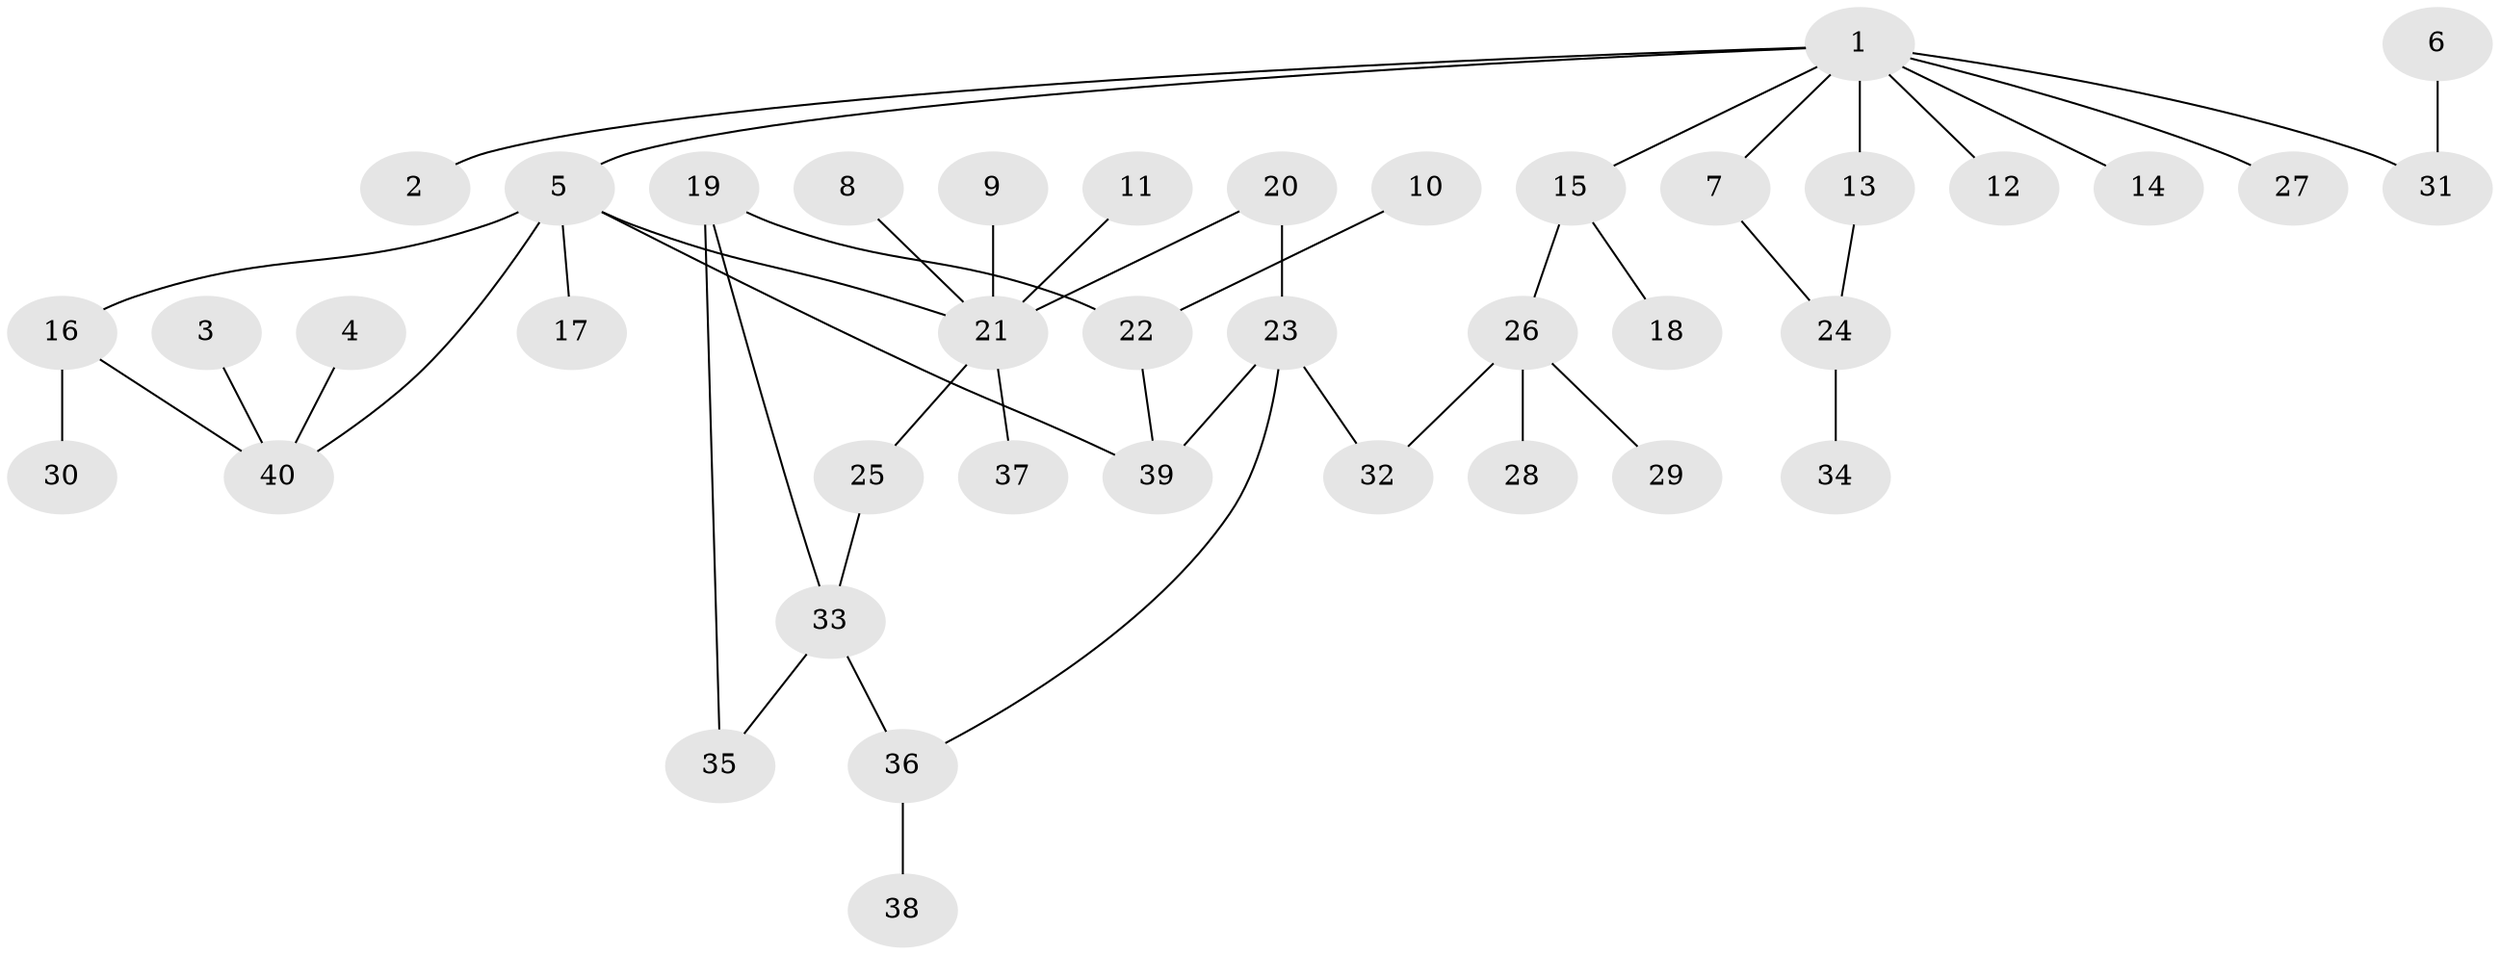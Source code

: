 // original degree distribution, {5: 0.06329113924050633, 6: 0.02531645569620253, 4: 0.08860759493670886, 3: 0.11392405063291139, 1: 0.43037974683544306, 2: 0.27848101265822783}
// Generated by graph-tools (version 1.1) at 2025/49/03/09/25 03:49:25]
// undirected, 40 vertices, 46 edges
graph export_dot {
graph [start="1"]
  node [color=gray90,style=filled];
  1;
  2;
  3;
  4;
  5;
  6;
  7;
  8;
  9;
  10;
  11;
  12;
  13;
  14;
  15;
  16;
  17;
  18;
  19;
  20;
  21;
  22;
  23;
  24;
  25;
  26;
  27;
  28;
  29;
  30;
  31;
  32;
  33;
  34;
  35;
  36;
  37;
  38;
  39;
  40;
  1 -- 2 [weight=1.0];
  1 -- 5 [weight=1.0];
  1 -- 7 [weight=1.0];
  1 -- 12 [weight=1.0];
  1 -- 13 [weight=1.0];
  1 -- 14 [weight=1.0];
  1 -- 15 [weight=1.0];
  1 -- 27 [weight=1.0];
  1 -- 31 [weight=1.0];
  3 -- 40 [weight=1.0];
  4 -- 40 [weight=1.0];
  5 -- 16 [weight=1.0];
  5 -- 17 [weight=1.0];
  5 -- 21 [weight=1.0];
  5 -- 39 [weight=1.0];
  5 -- 40 [weight=1.0];
  6 -- 31 [weight=1.0];
  7 -- 24 [weight=1.0];
  8 -- 21 [weight=1.0];
  9 -- 21 [weight=1.0];
  10 -- 22 [weight=1.0];
  11 -- 21 [weight=1.0];
  13 -- 24 [weight=1.0];
  15 -- 18 [weight=1.0];
  15 -- 26 [weight=1.0];
  16 -- 30 [weight=1.0];
  16 -- 40 [weight=1.0];
  19 -- 22 [weight=1.0];
  19 -- 33 [weight=1.0];
  19 -- 35 [weight=1.0];
  20 -- 21 [weight=1.0];
  20 -- 23 [weight=1.0];
  21 -- 25 [weight=1.0];
  21 -- 37 [weight=1.0];
  22 -- 39 [weight=1.0];
  23 -- 32 [weight=1.0];
  23 -- 36 [weight=1.0];
  23 -- 39 [weight=1.0];
  24 -- 34 [weight=1.0];
  25 -- 33 [weight=1.0];
  26 -- 28 [weight=1.0];
  26 -- 29 [weight=1.0];
  26 -- 32 [weight=1.0];
  33 -- 35 [weight=1.0];
  33 -- 36 [weight=1.0];
  36 -- 38 [weight=1.0];
}
